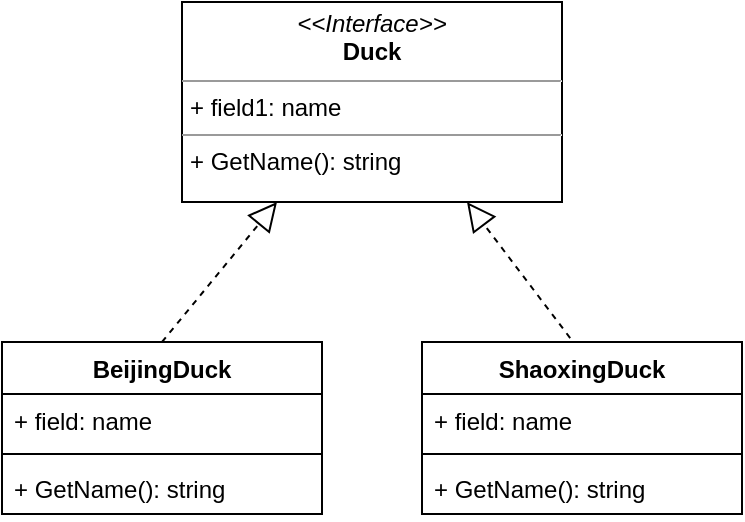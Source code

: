 <mxfile version="14.9.7" type="github">
  <diagram id="C5RBs43oDa-KdzZeNtuy" name="Page-1">
    <mxGraphModel dx="1182" dy="731" grid="1" gridSize="10" guides="1" tooltips="1" connect="1" arrows="1" fold="1" page="1" pageScale="1" pageWidth="827" pageHeight="1169" math="0" shadow="0">
      <root>
        <mxCell id="WIyWlLk6GJQsqaUBKTNV-0" />
        <mxCell id="WIyWlLk6GJQsqaUBKTNV-1" parent="WIyWlLk6GJQsqaUBKTNV-0" />
        <mxCell id="JRef5brs-RyMwYBV2M05-1" value="BeijingDuck" style="swimlane;fontStyle=1;align=center;verticalAlign=top;childLayout=stackLayout;horizontal=1;startSize=26;horizontalStack=0;resizeParent=1;resizeParentMax=0;resizeLast=0;collapsible=1;marginBottom=0;" vertex="1" parent="WIyWlLk6GJQsqaUBKTNV-1">
          <mxGeometry x="70" y="290" width="160" height="86" as="geometry" />
        </mxCell>
        <mxCell id="JRef5brs-RyMwYBV2M05-10" value="" style="endArrow=block;dashed=1;endFill=0;endSize=12;html=1;entryX=0.25;entryY=1;entryDx=0;entryDy=0;" edge="1" parent="JRef5brs-RyMwYBV2M05-1" target="JRef5brs-RyMwYBV2M05-9">
          <mxGeometry width="160" relative="1" as="geometry">
            <mxPoint x="80" as="sourcePoint" />
            <mxPoint x="240" as="targetPoint" />
          </mxGeometry>
        </mxCell>
        <mxCell id="JRef5brs-RyMwYBV2M05-2" value="+ field: name" style="text;strokeColor=none;fillColor=none;align=left;verticalAlign=top;spacingLeft=4;spacingRight=4;overflow=hidden;rotatable=0;points=[[0,0.5],[1,0.5]];portConstraint=eastwest;" vertex="1" parent="JRef5brs-RyMwYBV2M05-1">
          <mxGeometry y="26" width="160" height="26" as="geometry" />
        </mxCell>
        <mxCell id="JRef5brs-RyMwYBV2M05-3" value="" style="line;strokeWidth=1;fillColor=none;align=left;verticalAlign=middle;spacingTop=-1;spacingLeft=3;spacingRight=3;rotatable=0;labelPosition=right;points=[];portConstraint=eastwest;" vertex="1" parent="JRef5brs-RyMwYBV2M05-1">
          <mxGeometry y="52" width="160" height="8" as="geometry" />
        </mxCell>
        <mxCell id="JRef5brs-RyMwYBV2M05-4" value="+ GetName(): string" style="text;strokeColor=none;fillColor=none;align=left;verticalAlign=top;spacingLeft=4;spacingRight=4;overflow=hidden;rotatable=0;points=[[0,0.5],[1,0.5]];portConstraint=eastwest;" vertex="1" parent="JRef5brs-RyMwYBV2M05-1">
          <mxGeometry y="60" width="160" height="26" as="geometry" />
        </mxCell>
        <mxCell id="JRef5brs-RyMwYBV2M05-5" value="ShaoxingDuck" style="swimlane;fontStyle=1;align=center;verticalAlign=top;childLayout=stackLayout;horizontal=1;startSize=26;horizontalStack=0;resizeParent=1;resizeParentMax=0;resizeLast=0;collapsible=1;marginBottom=0;" vertex="1" parent="WIyWlLk6GJQsqaUBKTNV-1">
          <mxGeometry x="280" y="290" width="160" height="86" as="geometry" />
        </mxCell>
        <mxCell id="JRef5brs-RyMwYBV2M05-6" value="+ field: name" style="text;strokeColor=none;fillColor=none;align=left;verticalAlign=top;spacingLeft=4;spacingRight=4;overflow=hidden;rotatable=0;points=[[0,0.5],[1,0.5]];portConstraint=eastwest;" vertex="1" parent="JRef5brs-RyMwYBV2M05-5">
          <mxGeometry y="26" width="160" height="26" as="geometry" />
        </mxCell>
        <mxCell id="JRef5brs-RyMwYBV2M05-7" value="" style="line;strokeWidth=1;fillColor=none;align=left;verticalAlign=middle;spacingTop=-1;spacingLeft=3;spacingRight=3;rotatable=0;labelPosition=right;points=[];portConstraint=eastwest;" vertex="1" parent="JRef5brs-RyMwYBV2M05-5">
          <mxGeometry y="52" width="160" height="8" as="geometry" />
        </mxCell>
        <mxCell id="JRef5brs-RyMwYBV2M05-8" value="+ GetName(): string" style="text;strokeColor=none;fillColor=none;align=left;verticalAlign=top;spacingLeft=4;spacingRight=4;overflow=hidden;rotatable=0;points=[[0,0.5],[1,0.5]];portConstraint=eastwest;" vertex="1" parent="JRef5brs-RyMwYBV2M05-5">
          <mxGeometry y="60" width="160" height="26" as="geometry" />
        </mxCell>
        <mxCell id="JRef5brs-RyMwYBV2M05-9" value="&lt;p style=&quot;margin: 0px ; margin-top: 4px ; text-align: center&quot;&gt;&lt;i&gt;&amp;lt;&amp;lt;Interface&amp;gt;&amp;gt;&lt;/i&gt;&lt;br&gt;&lt;b&gt;Duck&lt;/b&gt;&lt;/p&gt;&lt;hr size=&quot;1&quot;&gt;&lt;p style=&quot;margin: 0px ; margin-left: 4px&quot;&gt;+ field1: name&lt;br&gt;&lt;/p&gt;&lt;hr size=&quot;1&quot;&gt;&lt;p style=&quot;margin: 0px ; margin-left: 4px&quot;&gt;+ GetName(): string&lt;br&gt;&lt;/p&gt;" style="verticalAlign=top;align=left;overflow=fill;fontSize=12;fontFamily=Helvetica;html=1;" vertex="1" parent="WIyWlLk6GJQsqaUBKTNV-1">
          <mxGeometry x="160" y="120" width="190" height="100" as="geometry" />
        </mxCell>
        <mxCell id="JRef5brs-RyMwYBV2M05-11" value="" style="endArrow=block;dashed=1;endFill=0;endSize=12;html=1;entryX=0.75;entryY=1;entryDx=0;entryDy=0;exitX=0.463;exitY=-0.023;exitDx=0;exitDy=0;exitPerimeter=0;" edge="1" parent="WIyWlLk6GJQsqaUBKTNV-1" source="JRef5brs-RyMwYBV2M05-5" target="JRef5brs-RyMwYBV2M05-9">
          <mxGeometry width="160" relative="1" as="geometry">
            <mxPoint x="160" y="300" as="sourcePoint" />
            <mxPoint x="243.91" y="229" as="targetPoint" />
          </mxGeometry>
        </mxCell>
      </root>
    </mxGraphModel>
  </diagram>
</mxfile>
